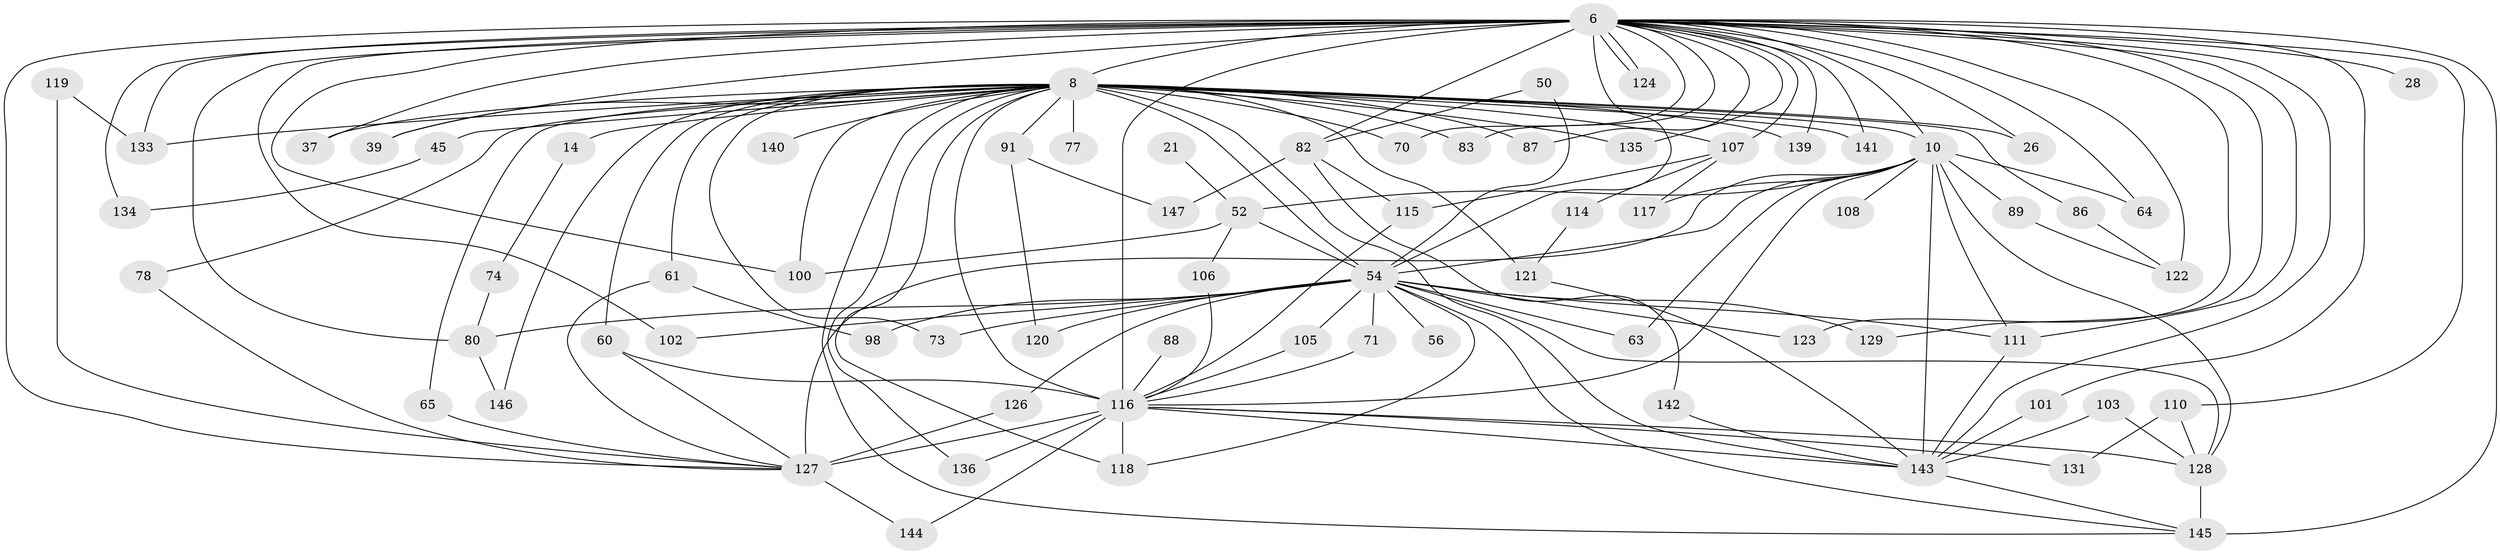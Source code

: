 // original degree distribution, {22: 0.013605442176870748, 20: 0.013605442176870748, 37: 0.006802721088435374, 38: 0.006802721088435374, 21: 0.013605442176870748, 24: 0.006802721088435374, 17: 0.006802721088435374, 4: 0.09523809523809523, 3: 0.22448979591836735, 8: 0.02040816326530612, 5: 0.034013605442176874, 7: 0.027210884353741496, 2: 0.5170068027210885, 6: 0.013605442176870748}
// Generated by graph-tools (version 1.1) at 2025/44/03/09/25 04:44:31]
// undirected, 73 vertices, 146 edges
graph export_dot {
graph [start="1"]
  node [color=gray90,style=filled];
  6 [super="+4"];
  8 [super="+7+5"];
  10 [super="+9"];
  14;
  21;
  26;
  28;
  37;
  39;
  45;
  50;
  52 [super="+20"];
  54 [super="+2"];
  56;
  60 [super="+57"];
  61;
  63;
  64 [super="+24"];
  65;
  70;
  71;
  73 [super="+38+49"];
  74;
  77;
  78;
  80 [super="+11"];
  82 [super="+62+66+15"];
  83 [super="+40"];
  86;
  87;
  88;
  89;
  91 [super="+44"];
  98 [super="+92"];
  100 [super="+94"];
  101;
  102;
  103;
  105;
  106;
  107 [super="+25+36"];
  108;
  110 [super="+109"];
  111 [super="+58+67"];
  114;
  115 [super="+99"];
  116 [super="+95+72+51+113"];
  117;
  118 [super="+96"];
  119;
  120;
  121 [super="+90"];
  122 [super="+42"];
  123;
  124;
  126;
  127 [super="+125+85"];
  128 [super="+93"];
  129;
  131;
  133 [super="+27"];
  134;
  135;
  136;
  139;
  140;
  141 [super="+137+130"];
  142;
  143 [super="+132+138+104"];
  144 [super="+68+79"];
  145 [super="+97+43+33+112"];
  146;
  147;
  6 -- 8 [weight=8];
  6 -- 10 [weight=4];
  6 -- 28 [weight=2];
  6 -- 70;
  6 -- 102;
  6 -- 116 [weight=11];
  6 -- 123;
  6 -- 124;
  6 -- 124;
  6 -- 129;
  6 -- 134;
  6 -- 135;
  6 -- 139;
  6 -- 122 [weight=3];
  6 -- 64 [weight=2];
  6 -- 133;
  6 -- 80 [weight=2];
  6 -- 82 [weight=4];
  6 -- 87;
  6 -- 26;
  6 -- 37;
  6 -- 101;
  6 -- 39;
  6 -- 110 [weight=2];
  6 -- 107 [weight=2];
  6 -- 100;
  6 -- 111 [weight=3];
  6 -- 145 [weight=4];
  6 -- 127;
  6 -- 143;
  6 -- 141;
  6 -- 83;
  6 -- 54 [weight=4];
  8 -- 10 [weight=8];
  8 -- 14 [weight=2];
  8 -- 39;
  8 -- 45 [weight=2];
  8 -- 70;
  8 -- 107 [weight=3];
  8 -- 136;
  8 -- 140 [weight=2];
  8 -- 139;
  8 -- 77 [weight=2];
  8 -- 87;
  8 -- 37;
  8 -- 121 [weight=3];
  8 -- 61;
  8 -- 91 [weight=3];
  8 -- 65;
  8 -- 133 [weight=2];
  8 -- 135;
  8 -- 73 [weight=3];
  8 -- 78;
  8 -- 146;
  8 -- 83;
  8 -- 86;
  8 -- 26;
  8 -- 100;
  8 -- 54 [weight=9];
  8 -- 60;
  8 -- 118;
  8 -- 145 [weight=2];
  8 -- 141 [weight=3];
  8 -- 116;
  8 -- 143 [weight=4];
  10 -- 63;
  10 -- 108 [weight=2];
  10 -- 127 [weight=5];
  10 -- 89;
  10 -- 117;
  10 -- 64 [weight=2];
  10 -- 52;
  10 -- 116 [weight=2];
  10 -- 111;
  10 -- 143 [weight=3];
  10 -- 54 [weight=4];
  10 -- 128;
  14 -- 74;
  21 -- 52;
  45 -- 134;
  50 -- 82;
  50 -- 54 [weight=2];
  52 -- 106;
  52 -- 100;
  52 -- 54 [weight=2];
  54 -- 129;
  54 -- 71;
  54 -- 73;
  54 -- 80;
  54 -- 145;
  54 -- 120;
  54 -- 98 [weight=2];
  54 -- 102;
  54 -- 105;
  54 -- 111;
  54 -- 118;
  54 -- 56 [weight=2];
  54 -- 123;
  54 -- 126;
  54 -- 63;
  54 -- 128 [weight=2];
  60 -- 116;
  60 -- 127;
  61 -- 98;
  61 -- 127;
  65 -- 127;
  71 -- 116;
  74 -- 80;
  78 -- 127;
  80 -- 146;
  82 -- 147;
  82 -- 142;
  82 -- 115;
  86 -- 122;
  88 -- 116 [weight=2];
  89 -- 122;
  91 -- 147;
  91 -- 120;
  101 -- 143;
  103 -- 143;
  103 -- 128;
  105 -- 116;
  106 -- 116;
  107 -- 114;
  107 -- 117;
  107 -- 115;
  110 -- 131;
  110 -- 128;
  111 -- 143;
  114 -- 121;
  115 -- 116;
  116 -- 131;
  116 -- 136;
  116 -- 118;
  116 -- 127;
  116 -- 144 [weight=2];
  116 -- 143;
  116 -- 128;
  119 -- 133;
  119 -- 127;
  121 -- 143;
  126 -- 127;
  127 -- 144 [weight=2];
  128 -- 145;
  142 -- 143;
  143 -- 145;
}
